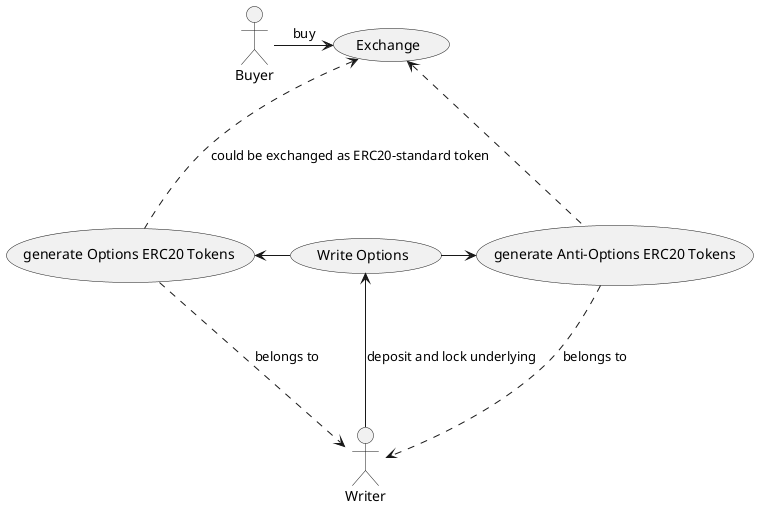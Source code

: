 @startuml
:Writer: as Writer
(Write Options) as (write)
(generate Options ERC20 Tokens) as (genOpts)
(generate Anti-Options ERC20 Tokens) as (genAntiOpts)

Writer --> (write): deposit and lock underlying

(write) -left-> (genOpts)

(write) -right-> (genAntiOpts)


(genOpts) ...> Writer: belongs to
(genAntiOpts) ...> Writer: belongs to
(genOpts) ..up.> (Exchange): could be exchanged as ERC20-standard token
(genAntiOpts) ..up.> (Exchange)

Buyer -right-> (Exchange): buy




@enduml
